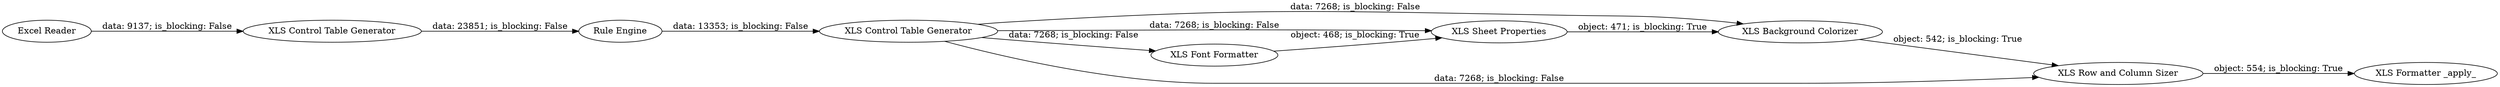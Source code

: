 digraph {
	"-1220401074933544045_12" [label="XLS Background Colorizer"]
	"-1220401074933544045_16" [label="Excel Reader"]
	"-1220401074933544045_8" [label="XLS Sheet Properties"]
	"-1220401074933544045_2" [label="XLS Control Table Generator"]
	"-1220401074933544045_3" [label="Rule Engine"]
	"-1220401074933544045_4" [label="XLS Control Table Generator"]
	"-1220401074933544045_9" [label="XLS Font Formatter"]
	"-1220401074933544045_14" [label="XLS Formatter _apply_"]
	"-1220401074933544045_15" [label="XLS Row and Column Sizer"]
	"-1220401074933544045_3" -> "-1220401074933544045_4" [label="data: 13353; is_blocking: False"]
	"-1220401074933544045_4" -> "-1220401074933544045_12" [label="data: 7268; is_blocking: False"]
	"-1220401074933544045_16" -> "-1220401074933544045_2" [label="data: 9137; is_blocking: False"]
	"-1220401074933544045_4" -> "-1220401074933544045_8" [label="data: 7268; is_blocking: False"]
	"-1220401074933544045_4" -> "-1220401074933544045_15" [label="data: 7268; is_blocking: False"]
	"-1220401074933544045_2" -> "-1220401074933544045_3" [label="data: 23851; is_blocking: False"]
	"-1220401074933544045_4" -> "-1220401074933544045_9" [label="data: 7268; is_blocking: False"]
	"-1220401074933544045_9" -> "-1220401074933544045_8" [label="object: 468; is_blocking: True"]
	"-1220401074933544045_8" -> "-1220401074933544045_12" [label="object: 471; is_blocking: True"]
	"-1220401074933544045_15" -> "-1220401074933544045_14" [label="object: 554; is_blocking: True"]
	"-1220401074933544045_12" -> "-1220401074933544045_15" [label="object: 542; is_blocking: True"]
	rankdir=LR
}
